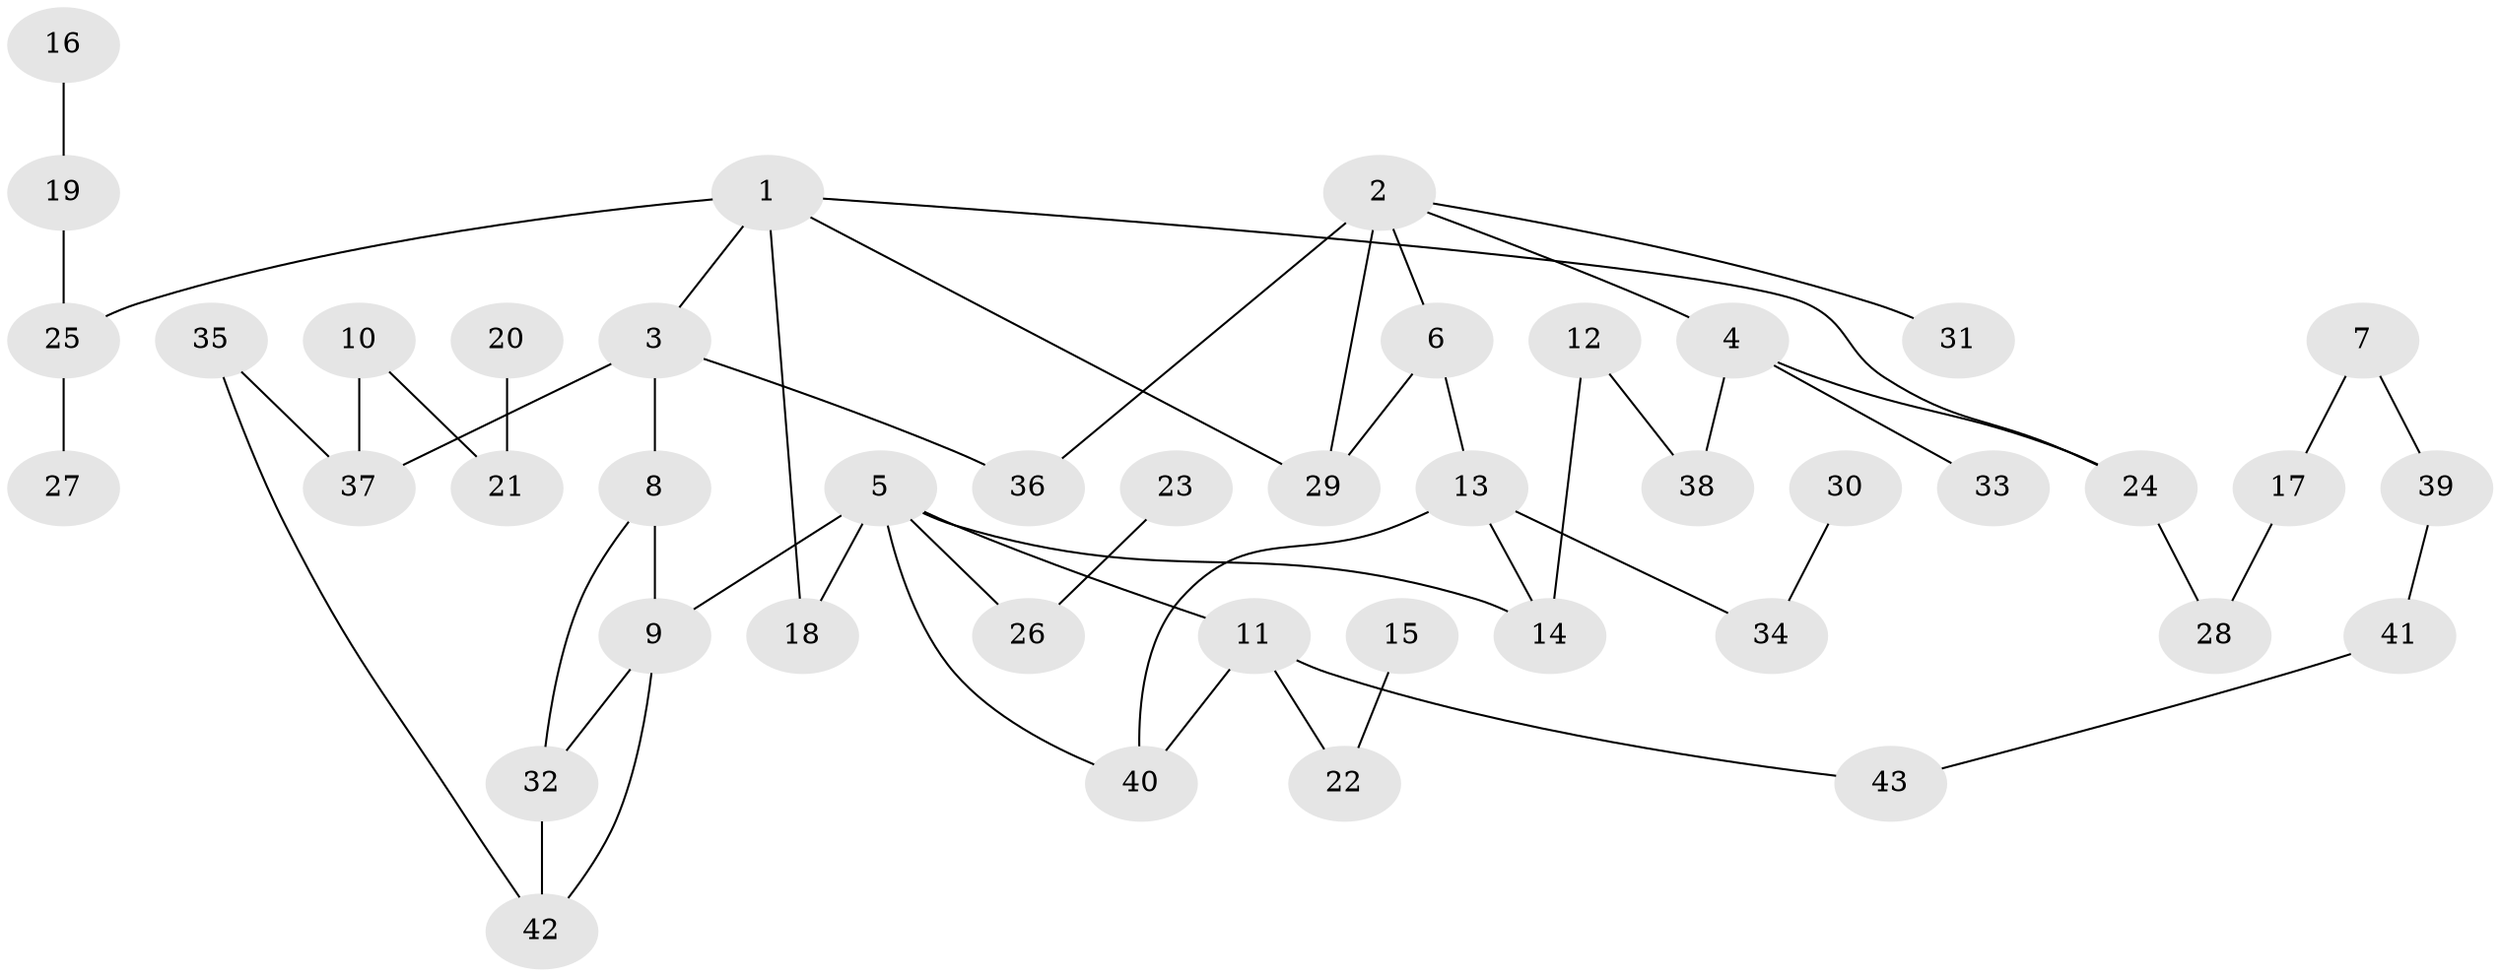 // original degree distribution, {5: 0.05813953488372093, 4: 0.08139534883720931, 3: 0.2558139534883721, 7: 0.011627906976744186, 2: 0.22093023255813954, 1: 0.37209302325581395}
// Generated by graph-tools (version 1.1) at 2025/01/03/09/25 03:01:08]
// undirected, 43 vertices, 54 edges
graph export_dot {
graph [start="1"]
  node [color=gray90,style=filled];
  1;
  2;
  3;
  4;
  5;
  6;
  7;
  8;
  9;
  10;
  11;
  12;
  13;
  14;
  15;
  16;
  17;
  18;
  19;
  20;
  21;
  22;
  23;
  24;
  25;
  26;
  27;
  28;
  29;
  30;
  31;
  32;
  33;
  34;
  35;
  36;
  37;
  38;
  39;
  40;
  41;
  42;
  43;
  1 -- 3 [weight=1.0];
  1 -- 18 [weight=1.0];
  1 -- 24 [weight=1.0];
  1 -- 25 [weight=1.0];
  1 -- 29 [weight=1.0];
  2 -- 4 [weight=1.0];
  2 -- 6 [weight=1.0];
  2 -- 29 [weight=1.0];
  2 -- 31 [weight=1.0];
  2 -- 36 [weight=2.0];
  3 -- 8 [weight=1.0];
  3 -- 36 [weight=1.0];
  3 -- 37 [weight=1.0];
  4 -- 24 [weight=1.0];
  4 -- 33 [weight=1.0];
  4 -- 38 [weight=1.0];
  5 -- 9 [weight=1.0];
  5 -- 11 [weight=1.0];
  5 -- 14 [weight=1.0];
  5 -- 18 [weight=1.0];
  5 -- 26 [weight=1.0];
  5 -- 40 [weight=1.0];
  6 -- 13 [weight=1.0];
  6 -- 29 [weight=1.0];
  7 -- 17 [weight=1.0];
  7 -- 39 [weight=1.0];
  8 -- 9 [weight=1.0];
  8 -- 32 [weight=1.0];
  9 -- 32 [weight=1.0];
  9 -- 42 [weight=1.0];
  10 -- 21 [weight=1.0];
  10 -- 37 [weight=1.0];
  11 -- 22 [weight=1.0];
  11 -- 40 [weight=1.0];
  11 -- 43 [weight=1.0];
  12 -- 14 [weight=1.0];
  12 -- 38 [weight=1.0];
  13 -- 14 [weight=1.0];
  13 -- 34 [weight=1.0];
  13 -- 40 [weight=1.0];
  15 -- 22 [weight=1.0];
  16 -- 19 [weight=1.0];
  17 -- 28 [weight=1.0];
  19 -- 25 [weight=1.0];
  20 -- 21 [weight=1.0];
  23 -- 26 [weight=1.0];
  24 -- 28 [weight=1.0];
  25 -- 27 [weight=1.0];
  30 -- 34 [weight=1.0];
  32 -- 42 [weight=1.0];
  35 -- 37 [weight=1.0];
  35 -- 42 [weight=1.0];
  39 -- 41 [weight=1.0];
  41 -- 43 [weight=1.0];
}
